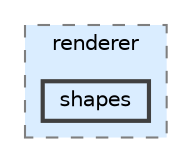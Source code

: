 digraph "build/src/CMakeFiles/Vivid.dir/renderer/shapes"
{
 // LATEX_PDF_SIZE
  bgcolor="transparent";
  edge [fontname=Helvetica,fontsize=10,labelfontname=Helvetica,labelfontsize=10];
  node [fontname=Helvetica,fontsize=10,shape=box,height=0.2,width=0.4];
  compound=true
  subgraph clusterdir_b051afc0eb21719126e84f3410f69a9e {
    graph [ bgcolor="#daedff", pencolor="grey50", label="renderer", fontname=Helvetica,fontsize=10 style="filled,dashed", URL="dir_b051afc0eb21719126e84f3410f69a9e.html",tooltip=""]
  dir_a0318b1924bfe929d341c0e8943842aa [label="shapes", fillcolor="#daedff", color="grey25", style="filled,bold", URL="dir_a0318b1924bfe929d341c0e8943842aa.html",tooltip=""];
  }
}
